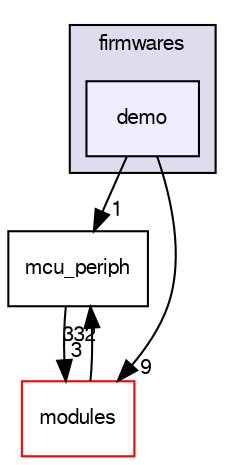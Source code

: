 digraph "sw/airborne/firmwares/demo" {
  compound=true
  node [ fontsize="10", fontname="FreeSans"];
  edge [ labelfontsize="10", labelfontname="FreeSans"];
  subgraph clusterdir_e7d2494544042a787a6ee70a779a5e07 {
    graph [ bgcolor="#ddddee", pencolor="black", label="firmwares" fontname="FreeSans", fontsize="10", URL="dir_e7d2494544042a787a6ee70a779a5e07.html"]
  dir_b0e6f095cc0ffe2a6f2cb701ae972221 [shape=box, label="demo", style="filled", fillcolor="#eeeeff", pencolor="black", URL="dir_b0e6f095cc0ffe2a6f2cb701ae972221.html"];
  }
  dir_1ca43f6a116d741d80fb1d0555a2b198 [shape=box label="mcu_periph" URL="dir_1ca43f6a116d741d80fb1d0555a2b198.html"];
  dir_c2abcdd6ccb39c3582929c0e3f5651c2 [shape=box label="modules" fillcolor="white" style="filled" color="red" URL="dir_c2abcdd6ccb39c3582929c0e3f5651c2.html"];
  dir_1ca43f6a116d741d80fb1d0555a2b198->dir_c2abcdd6ccb39c3582929c0e3f5651c2 [headlabel="3", labeldistance=1.5 headhref="dir_000107_000031.html"];
  dir_b0e6f095cc0ffe2a6f2cb701ae972221->dir_1ca43f6a116d741d80fb1d0555a2b198 [headlabel="1", labeldistance=1.5 headhref="dir_000093_000107.html"];
  dir_b0e6f095cc0ffe2a6f2cb701ae972221->dir_c2abcdd6ccb39c3582929c0e3f5651c2 [headlabel="9", labeldistance=1.5 headhref="dir_000093_000031.html"];
  dir_c2abcdd6ccb39c3582929c0e3f5651c2->dir_1ca43f6a116d741d80fb1d0555a2b198 [headlabel="332", labeldistance=1.5 headhref="dir_000031_000107.html"];
}
